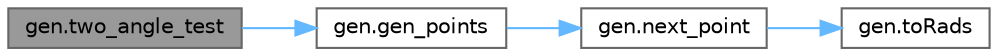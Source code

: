 digraph "gen.two_angle_test"
{
 // LATEX_PDF_SIZE
  bgcolor="transparent";
  edge [fontname=Helvetica,fontsize=10,labelfontname=Helvetica,labelfontsize=10];
  node [fontname=Helvetica,fontsize=10,shape=box,height=0.2,width=0.4];
  rankdir="LR";
  Node1 [id="Node000001",label="gen.two_angle_test",height=0.2,width=0.4,color="gray40", fillcolor="grey60", style="filled", fontcolor="black",tooltip=" "];
  Node1 -> Node2 [id="edge1_Node000001_Node000002",color="steelblue1",style="solid",tooltip=" "];
  Node2 [id="Node000002",label="gen.gen_points",height=0.2,width=0.4,color="grey40", fillcolor="white", style="filled",URL="$dc/d8e/namespacegen_abcd6c0f8a022a7f642eabd9c662e5ad9.html#abcd6c0f8a022a7f642eabd9c662e5ad9",tooltip=" "];
  Node2 -> Node3 [id="edge2_Node000002_Node000003",color="steelblue1",style="solid",tooltip=" "];
  Node3 [id="Node000003",label="gen.next_point",height=0.2,width=0.4,color="grey40", fillcolor="white", style="filled",URL="$dc/d8e/namespacegen_a4fc5b1da59ed64885db8585feea6794a.html#a4fc5b1da59ed64885db8585feea6794a",tooltip=" "];
  Node3 -> Node4 [id="edge3_Node000003_Node000004",color="steelblue1",style="solid",tooltip=" "];
  Node4 [id="Node000004",label="gen.toRads",height=0.2,width=0.4,color="grey40", fillcolor="white", style="filled",URL="$dc/d8e/namespacegen_abe8bcb9c211028969da2d65b3f1d42fd.html#abe8bcb9c211028969da2d65b3f1d42fd",tooltip=" "];
}
